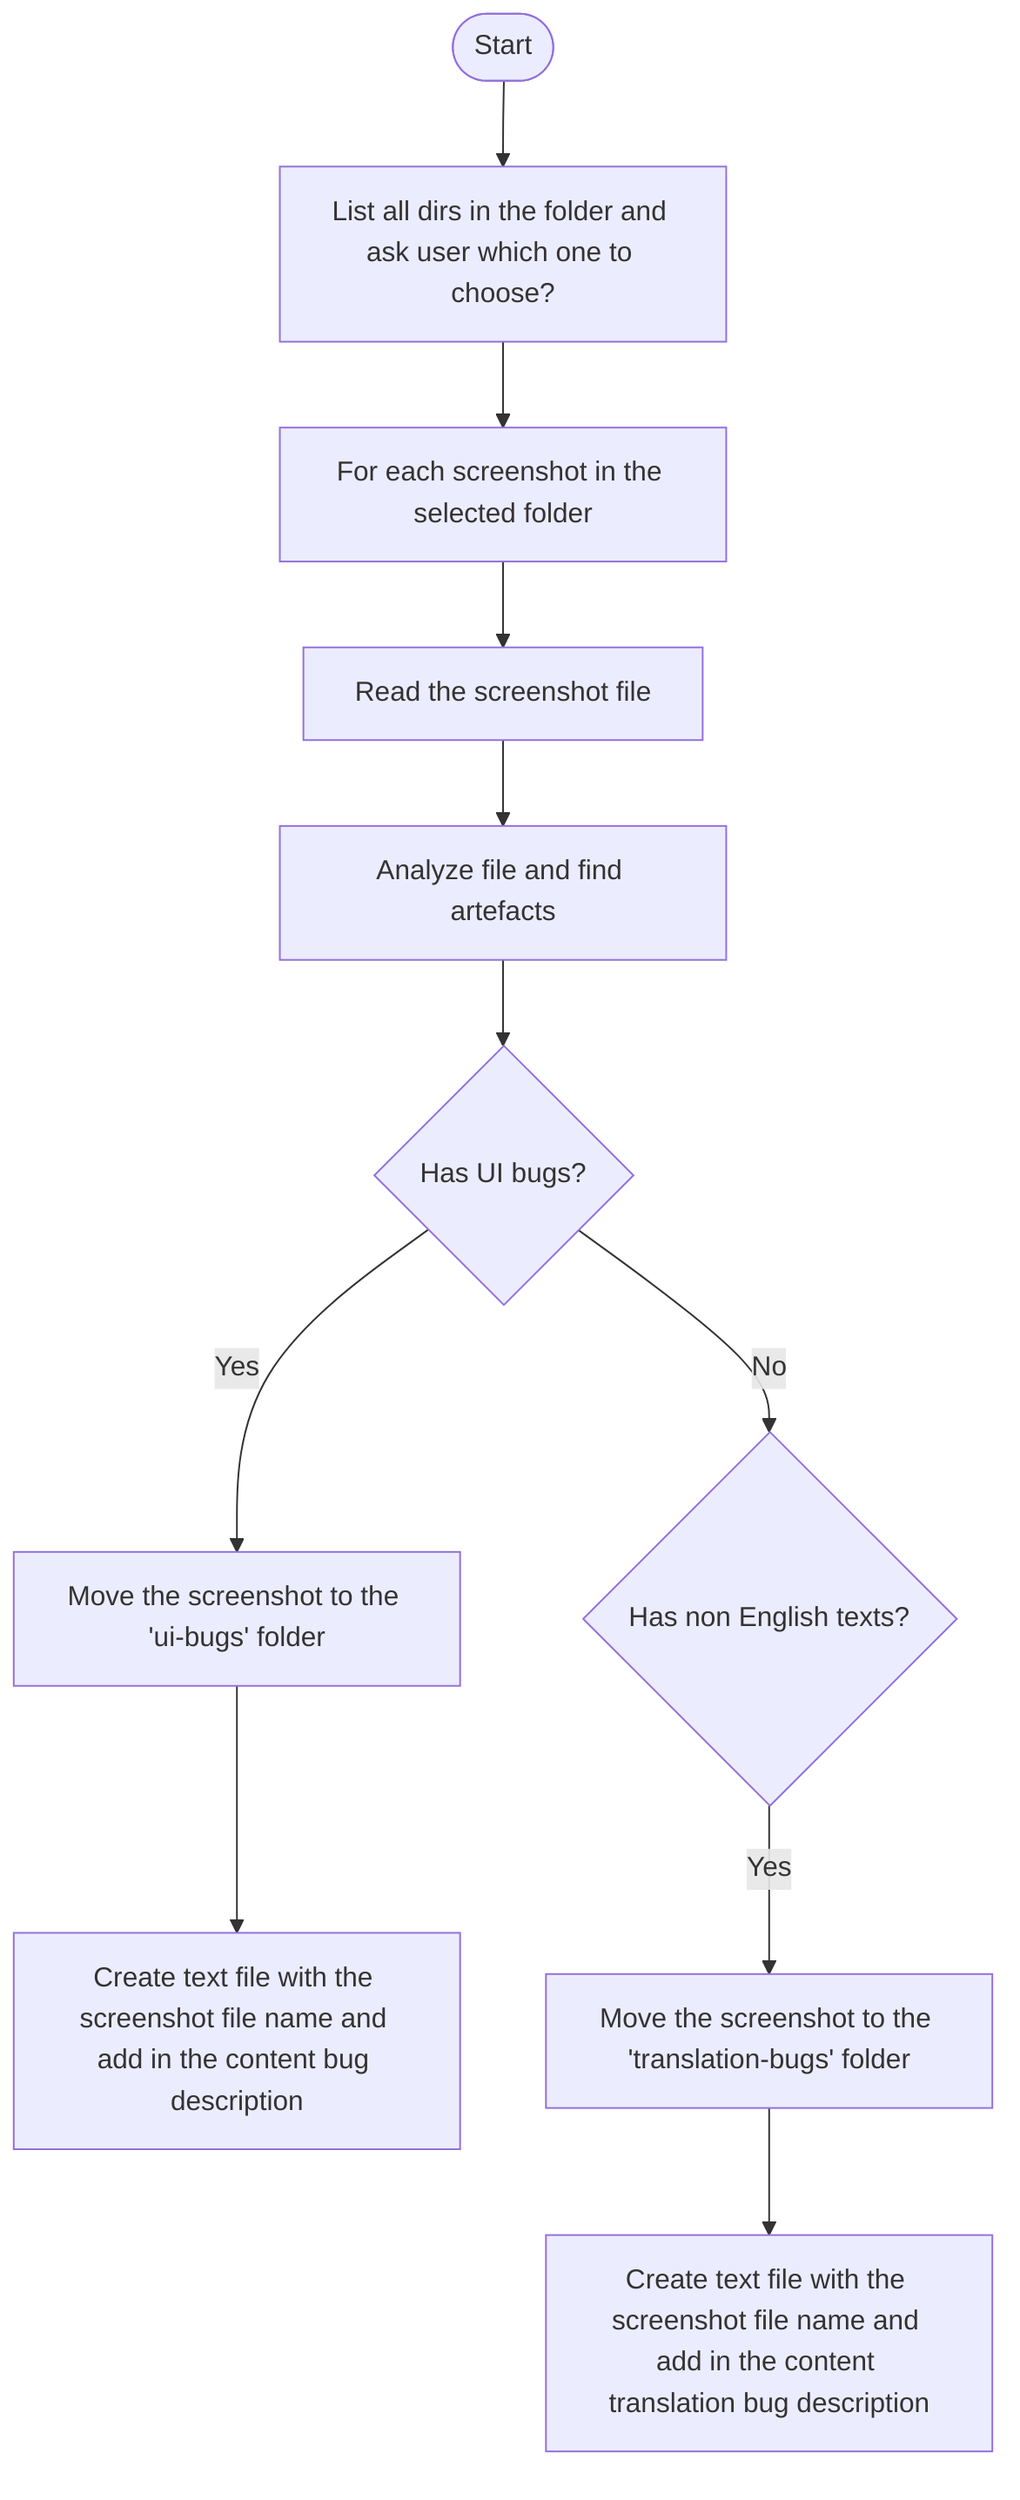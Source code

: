 flowchart TD
    A(["Start"]) --> n2["List all dirs in the folder and ask user which one to choose?"]
    B["For each screenshot in the selected folder"] --> C["Read the screenshot file"]
    C --> D["Analyze file and find artefacts"]
    D --> E{"Has UI bugs?"}
    E -- Yes --> F@{ label: "Move the screenshot to the 'ui-bugs' folder" }
    F --> G["Create text file with the screenshot file name and add in the content bug description"]
    E -- No --> H{"Has non English texts?"}
    H -- Yes --> I@{ label: "Move the screenshot to the 'translation-bugs' folder" }
    I --> J["Create text file with the screenshot file name and add in the content translation bug description"]
    n2 --> B